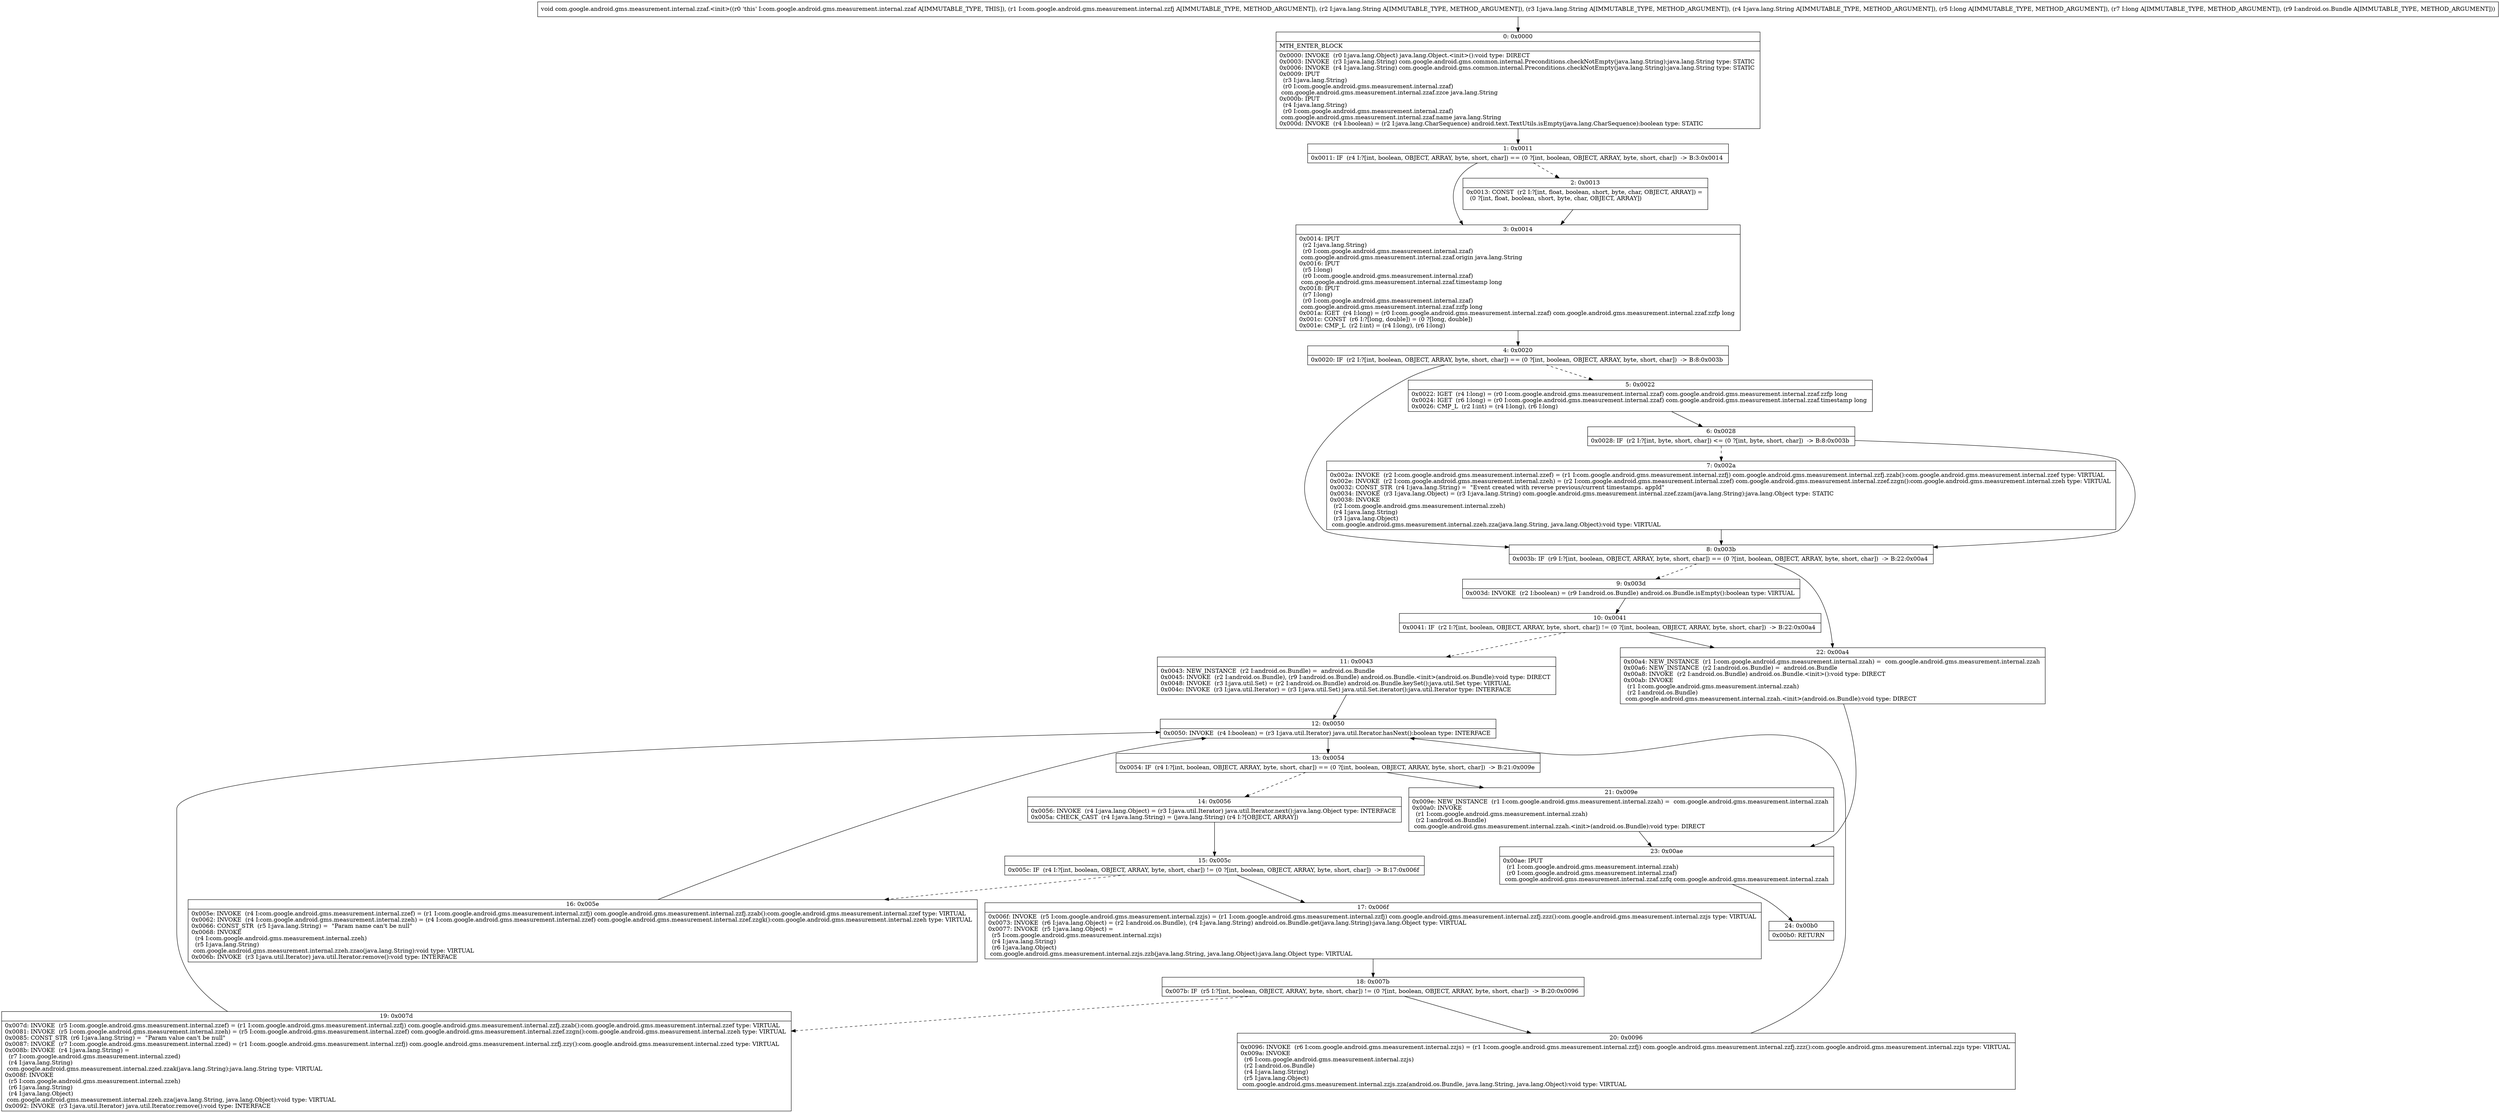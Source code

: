 digraph "CFG forcom.google.android.gms.measurement.internal.zzaf.\<init\>(Lcom\/google\/android\/gms\/measurement\/internal\/zzfj;Ljava\/lang\/String;Ljava\/lang\/String;Ljava\/lang\/String;JJLandroid\/os\/Bundle;)V" {
Node_0 [shape=record,label="{0\:\ 0x0000|MTH_ENTER_BLOCK\l|0x0000: INVOKE  (r0 I:java.lang.Object) java.lang.Object.\<init\>():void type: DIRECT \l0x0003: INVOKE  (r3 I:java.lang.String) com.google.android.gms.common.internal.Preconditions.checkNotEmpty(java.lang.String):java.lang.String type: STATIC \l0x0006: INVOKE  (r4 I:java.lang.String) com.google.android.gms.common.internal.Preconditions.checkNotEmpty(java.lang.String):java.lang.String type: STATIC \l0x0009: IPUT  \l  (r3 I:java.lang.String)\l  (r0 I:com.google.android.gms.measurement.internal.zzaf)\l com.google.android.gms.measurement.internal.zzaf.zzce java.lang.String \l0x000b: IPUT  \l  (r4 I:java.lang.String)\l  (r0 I:com.google.android.gms.measurement.internal.zzaf)\l com.google.android.gms.measurement.internal.zzaf.name java.lang.String \l0x000d: INVOKE  (r4 I:boolean) = (r2 I:java.lang.CharSequence) android.text.TextUtils.isEmpty(java.lang.CharSequence):boolean type: STATIC \l}"];
Node_1 [shape=record,label="{1\:\ 0x0011|0x0011: IF  (r4 I:?[int, boolean, OBJECT, ARRAY, byte, short, char]) == (0 ?[int, boolean, OBJECT, ARRAY, byte, short, char])  \-\> B:3:0x0014 \l}"];
Node_2 [shape=record,label="{2\:\ 0x0013|0x0013: CONST  (r2 I:?[int, float, boolean, short, byte, char, OBJECT, ARRAY]) = \l  (0 ?[int, float, boolean, short, byte, char, OBJECT, ARRAY])\l \l}"];
Node_3 [shape=record,label="{3\:\ 0x0014|0x0014: IPUT  \l  (r2 I:java.lang.String)\l  (r0 I:com.google.android.gms.measurement.internal.zzaf)\l com.google.android.gms.measurement.internal.zzaf.origin java.lang.String \l0x0016: IPUT  \l  (r5 I:long)\l  (r0 I:com.google.android.gms.measurement.internal.zzaf)\l com.google.android.gms.measurement.internal.zzaf.timestamp long \l0x0018: IPUT  \l  (r7 I:long)\l  (r0 I:com.google.android.gms.measurement.internal.zzaf)\l com.google.android.gms.measurement.internal.zzaf.zzfp long \l0x001a: IGET  (r4 I:long) = (r0 I:com.google.android.gms.measurement.internal.zzaf) com.google.android.gms.measurement.internal.zzaf.zzfp long \l0x001c: CONST  (r6 I:?[long, double]) = (0 ?[long, double]) \l0x001e: CMP_L  (r2 I:int) = (r4 I:long), (r6 I:long) \l}"];
Node_4 [shape=record,label="{4\:\ 0x0020|0x0020: IF  (r2 I:?[int, boolean, OBJECT, ARRAY, byte, short, char]) == (0 ?[int, boolean, OBJECT, ARRAY, byte, short, char])  \-\> B:8:0x003b \l}"];
Node_5 [shape=record,label="{5\:\ 0x0022|0x0022: IGET  (r4 I:long) = (r0 I:com.google.android.gms.measurement.internal.zzaf) com.google.android.gms.measurement.internal.zzaf.zzfp long \l0x0024: IGET  (r6 I:long) = (r0 I:com.google.android.gms.measurement.internal.zzaf) com.google.android.gms.measurement.internal.zzaf.timestamp long \l0x0026: CMP_L  (r2 I:int) = (r4 I:long), (r6 I:long) \l}"];
Node_6 [shape=record,label="{6\:\ 0x0028|0x0028: IF  (r2 I:?[int, byte, short, char]) \<= (0 ?[int, byte, short, char])  \-\> B:8:0x003b \l}"];
Node_7 [shape=record,label="{7\:\ 0x002a|0x002a: INVOKE  (r2 I:com.google.android.gms.measurement.internal.zzef) = (r1 I:com.google.android.gms.measurement.internal.zzfj) com.google.android.gms.measurement.internal.zzfj.zzab():com.google.android.gms.measurement.internal.zzef type: VIRTUAL \l0x002e: INVOKE  (r2 I:com.google.android.gms.measurement.internal.zzeh) = (r2 I:com.google.android.gms.measurement.internal.zzef) com.google.android.gms.measurement.internal.zzef.zzgn():com.google.android.gms.measurement.internal.zzeh type: VIRTUAL \l0x0032: CONST_STR  (r4 I:java.lang.String) =  \"Event created with reverse previous\/current timestamps. appId\" \l0x0034: INVOKE  (r3 I:java.lang.Object) = (r3 I:java.lang.String) com.google.android.gms.measurement.internal.zzef.zzam(java.lang.String):java.lang.Object type: STATIC \l0x0038: INVOKE  \l  (r2 I:com.google.android.gms.measurement.internal.zzeh)\l  (r4 I:java.lang.String)\l  (r3 I:java.lang.Object)\l com.google.android.gms.measurement.internal.zzeh.zza(java.lang.String, java.lang.Object):void type: VIRTUAL \l}"];
Node_8 [shape=record,label="{8\:\ 0x003b|0x003b: IF  (r9 I:?[int, boolean, OBJECT, ARRAY, byte, short, char]) == (0 ?[int, boolean, OBJECT, ARRAY, byte, short, char])  \-\> B:22:0x00a4 \l}"];
Node_9 [shape=record,label="{9\:\ 0x003d|0x003d: INVOKE  (r2 I:boolean) = (r9 I:android.os.Bundle) android.os.Bundle.isEmpty():boolean type: VIRTUAL \l}"];
Node_10 [shape=record,label="{10\:\ 0x0041|0x0041: IF  (r2 I:?[int, boolean, OBJECT, ARRAY, byte, short, char]) != (0 ?[int, boolean, OBJECT, ARRAY, byte, short, char])  \-\> B:22:0x00a4 \l}"];
Node_11 [shape=record,label="{11\:\ 0x0043|0x0043: NEW_INSTANCE  (r2 I:android.os.Bundle) =  android.os.Bundle \l0x0045: INVOKE  (r2 I:android.os.Bundle), (r9 I:android.os.Bundle) android.os.Bundle.\<init\>(android.os.Bundle):void type: DIRECT \l0x0048: INVOKE  (r3 I:java.util.Set) = (r2 I:android.os.Bundle) android.os.Bundle.keySet():java.util.Set type: VIRTUAL \l0x004c: INVOKE  (r3 I:java.util.Iterator) = (r3 I:java.util.Set) java.util.Set.iterator():java.util.Iterator type: INTERFACE \l}"];
Node_12 [shape=record,label="{12\:\ 0x0050|0x0050: INVOKE  (r4 I:boolean) = (r3 I:java.util.Iterator) java.util.Iterator.hasNext():boolean type: INTERFACE \l}"];
Node_13 [shape=record,label="{13\:\ 0x0054|0x0054: IF  (r4 I:?[int, boolean, OBJECT, ARRAY, byte, short, char]) == (0 ?[int, boolean, OBJECT, ARRAY, byte, short, char])  \-\> B:21:0x009e \l}"];
Node_14 [shape=record,label="{14\:\ 0x0056|0x0056: INVOKE  (r4 I:java.lang.Object) = (r3 I:java.util.Iterator) java.util.Iterator.next():java.lang.Object type: INTERFACE \l0x005a: CHECK_CAST  (r4 I:java.lang.String) = (java.lang.String) (r4 I:?[OBJECT, ARRAY]) \l}"];
Node_15 [shape=record,label="{15\:\ 0x005c|0x005c: IF  (r4 I:?[int, boolean, OBJECT, ARRAY, byte, short, char]) != (0 ?[int, boolean, OBJECT, ARRAY, byte, short, char])  \-\> B:17:0x006f \l}"];
Node_16 [shape=record,label="{16\:\ 0x005e|0x005e: INVOKE  (r4 I:com.google.android.gms.measurement.internal.zzef) = (r1 I:com.google.android.gms.measurement.internal.zzfj) com.google.android.gms.measurement.internal.zzfj.zzab():com.google.android.gms.measurement.internal.zzef type: VIRTUAL \l0x0062: INVOKE  (r4 I:com.google.android.gms.measurement.internal.zzeh) = (r4 I:com.google.android.gms.measurement.internal.zzef) com.google.android.gms.measurement.internal.zzef.zzgk():com.google.android.gms.measurement.internal.zzeh type: VIRTUAL \l0x0066: CONST_STR  (r5 I:java.lang.String) =  \"Param name can't be null\" \l0x0068: INVOKE  \l  (r4 I:com.google.android.gms.measurement.internal.zzeh)\l  (r5 I:java.lang.String)\l com.google.android.gms.measurement.internal.zzeh.zzao(java.lang.String):void type: VIRTUAL \l0x006b: INVOKE  (r3 I:java.util.Iterator) java.util.Iterator.remove():void type: INTERFACE \l}"];
Node_17 [shape=record,label="{17\:\ 0x006f|0x006f: INVOKE  (r5 I:com.google.android.gms.measurement.internal.zzjs) = (r1 I:com.google.android.gms.measurement.internal.zzfj) com.google.android.gms.measurement.internal.zzfj.zzz():com.google.android.gms.measurement.internal.zzjs type: VIRTUAL \l0x0073: INVOKE  (r6 I:java.lang.Object) = (r2 I:android.os.Bundle), (r4 I:java.lang.String) android.os.Bundle.get(java.lang.String):java.lang.Object type: VIRTUAL \l0x0077: INVOKE  (r5 I:java.lang.Object) = \l  (r5 I:com.google.android.gms.measurement.internal.zzjs)\l  (r4 I:java.lang.String)\l  (r6 I:java.lang.Object)\l com.google.android.gms.measurement.internal.zzjs.zzb(java.lang.String, java.lang.Object):java.lang.Object type: VIRTUAL \l}"];
Node_18 [shape=record,label="{18\:\ 0x007b|0x007b: IF  (r5 I:?[int, boolean, OBJECT, ARRAY, byte, short, char]) != (0 ?[int, boolean, OBJECT, ARRAY, byte, short, char])  \-\> B:20:0x0096 \l}"];
Node_19 [shape=record,label="{19\:\ 0x007d|0x007d: INVOKE  (r5 I:com.google.android.gms.measurement.internal.zzef) = (r1 I:com.google.android.gms.measurement.internal.zzfj) com.google.android.gms.measurement.internal.zzfj.zzab():com.google.android.gms.measurement.internal.zzef type: VIRTUAL \l0x0081: INVOKE  (r5 I:com.google.android.gms.measurement.internal.zzeh) = (r5 I:com.google.android.gms.measurement.internal.zzef) com.google.android.gms.measurement.internal.zzef.zzgn():com.google.android.gms.measurement.internal.zzeh type: VIRTUAL \l0x0085: CONST_STR  (r6 I:java.lang.String) =  \"Param value can't be null\" \l0x0087: INVOKE  (r7 I:com.google.android.gms.measurement.internal.zzed) = (r1 I:com.google.android.gms.measurement.internal.zzfj) com.google.android.gms.measurement.internal.zzfj.zzy():com.google.android.gms.measurement.internal.zzed type: VIRTUAL \l0x008b: INVOKE  (r4 I:java.lang.String) = \l  (r7 I:com.google.android.gms.measurement.internal.zzed)\l  (r4 I:java.lang.String)\l com.google.android.gms.measurement.internal.zzed.zzak(java.lang.String):java.lang.String type: VIRTUAL \l0x008f: INVOKE  \l  (r5 I:com.google.android.gms.measurement.internal.zzeh)\l  (r6 I:java.lang.String)\l  (r4 I:java.lang.Object)\l com.google.android.gms.measurement.internal.zzeh.zza(java.lang.String, java.lang.Object):void type: VIRTUAL \l0x0092: INVOKE  (r3 I:java.util.Iterator) java.util.Iterator.remove():void type: INTERFACE \l}"];
Node_20 [shape=record,label="{20\:\ 0x0096|0x0096: INVOKE  (r6 I:com.google.android.gms.measurement.internal.zzjs) = (r1 I:com.google.android.gms.measurement.internal.zzfj) com.google.android.gms.measurement.internal.zzfj.zzz():com.google.android.gms.measurement.internal.zzjs type: VIRTUAL \l0x009a: INVOKE  \l  (r6 I:com.google.android.gms.measurement.internal.zzjs)\l  (r2 I:android.os.Bundle)\l  (r4 I:java.lang.String)\l  (r5 I:java.lang.Object)\l com.google.android.gms.measurement.internal.zzjs.zza(android.os.Bundle, java.lang.String, java.lang.Object):void type: VIRTUAL \l}"];
Node_21 [shape=record,label="{21\:\ 0x009e|0x009e: NEW_INSTANCE  (r1 I:com.google.android.gms.measurement.internal.zzah) =  com.google.android.gms.measurement.internal.zzah \l0x00a0: INVOKE  \l  (r1 I:com.google.android.gms.measurement.internal.zzah)\l  (r2 I:android.os.Bundle)\l com.google.android.gms.measurement.internal.zzah.\<init\>(android.os.Bundle):void type: DIRECT \l}"];
Node_22 [shape=record,label="{22\:\ 0x00a4|0x00a4: NEW_INSTANCE  (r1 I:com.google.android.gms.measurement.internal.zzah) =  com.google.android.gms.measurement.internal.zzah \l0x00a6: NEW_INSTANCE  (r2 I:android.os.Bundle) =  android.os.Bundle \l0x00a8: INVOKE  (r2 I:android.os.Bundle) android.os.Bundle.\<init\>():void type: DIRECT \l0x00ab: INVOKE  \l  (r1 I:com.google.android.gms.measurement.internal.zzah)\l  (r2 I:android.os.Bundle)\l com.google.android.gms.measurement.internal.zzah.\<init\>(android.os.Bundle):void type: DIRECT \l}"];
Node_23 [shape=record,label="{23\:\ 0x00ae|0x00ae: IPUT  \l  (r1 I:com.google.android.gms.measurement.internal.zzah)\l  (r0 I:com.google.android.gms.measurement.internal.zzaf)\l com.google.android.gms.measurement.internal.zzaf.zzfq com.google.android.gms.measurement.internal.zzah \l}"];
Node_24 [shape=record,label="{24\:\ 0x00b0|0x00b0: RETURN   \l}"];
MethodNode[shape=record,label="{void com.google.android.gms.measurement.internal.zzaf.\<init\>((r0 'this' I:com.google.android.gms.measurement.internal.zzaf A[IMMUTABLE_TYPE, THIS]), (r1 I:com.google.android.gms.measurement.internal.zzfj A[IMMUTABLE_TYPE, METHOD_ARGUMENT]), (r2 I:java.lang.String A[IMMUTABLE_TYPE, METHOD_ARGUMENT]), (r3 I:java.lang.String A[IMMUTABLE_TYPE, METHOD_ARGUMENT]), (r4 I:java.lang.String A[IMMUTABLE_TYPE, METHOD_ARGUMENT]), (r5 I:long A[IMMUTABLE_TYPE, METHOD_ARGUMENT]), (r7 I:long A[IMMUTABLE_TYPE, METHOD_ARGUMENT]), (r9 I:android.os.Bundle A[IMMUTABLE_TYPE, METHOD_ARGUMENT])) }"];
MethodNode -> Node_0;
Node_0 -> Node_1;
Node_1 -> Node_2[style=dashed];
Node_1 -> Node_3;
Node_2 -> Node_3;
Node_3 -> Node_4;
Node_4 -> Node_5[style=dashed];
Node_4 -> Node_8;
Node_5 -> Node_6;
Node_6 -> Node_7[style=dashed];
Node_6 -> Node_8;
Node_7 -> Node_8;
Node_8 -> Node_9[style=dashed];
Node_8 -> Node_22;
Node_9 -> Node_10;
Node_10 -> Node_11[style=dashed];
Node_10 -> Node_22;
Node_11 -> Node_12;
Node_12 -> Node_13;
Node_13 -> Node_14[style=dashed];
Node_13 -> Node_21;
Node_14 -> Node_15;
Node_15 -> Node_16[style=dashed];
Node_15 -> Node_17;
Node_16 -> Node_12;
Node_17 -> Node_18;
Node_18 -> Node_19[style=dashed];
Node_18 -> Node_20;
Node_19 -> Node_12;
Node_20 -> Node_12;
Node_21 -> Node_23;
Node_22 -> Node_23;
Node_23 -> Node_24;
}

